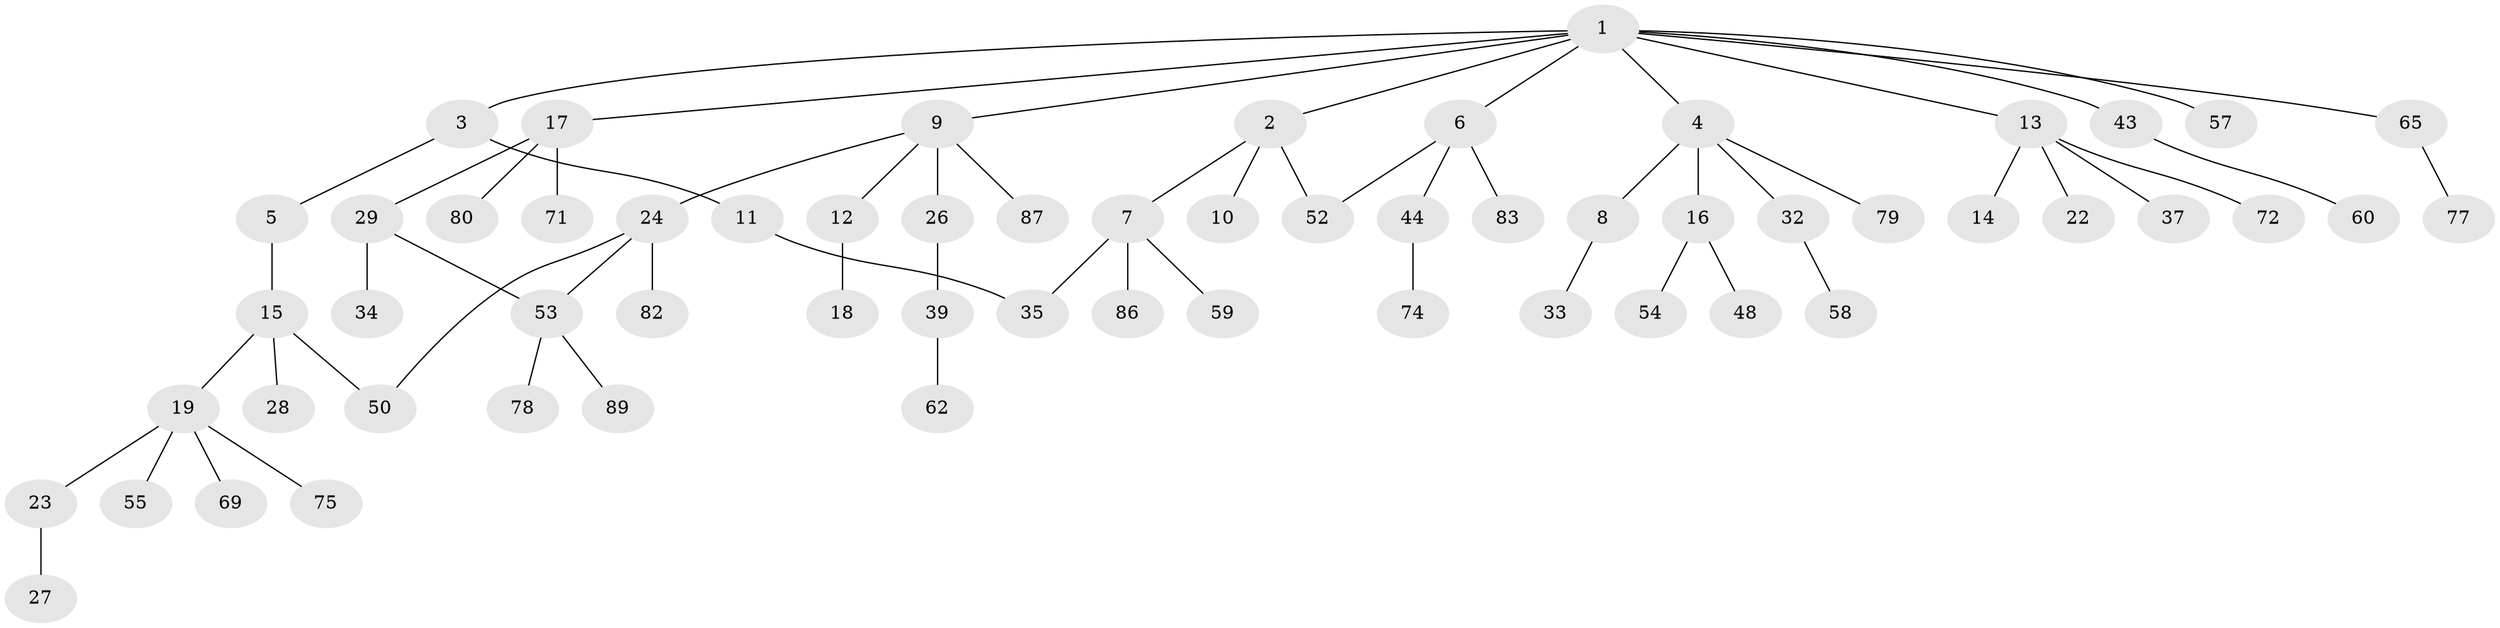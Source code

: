 // Generated by graph-tools (version 1.1) at 2025/51/02/27/25 19:51:37]
// undirected, 60 vertices, 63 edges
graph export_dot {
graph [start="1"]
  node [color=gray90,style=filled];
  1 [super="+42"];
  2 [super="+66"];
  3;
  4 [super="+30"];
  5;
  6 [super="+56"];
  7 [super="+49"];
  8 [super="+84"];
  9 [super="+20"];
  10;
  11 [super="+36"];
  12 [super="+41"];
  13 [super="+21"];
  14;
  15 [super="+88"];
  16 [super="+25"];
  17 [super="+31"];
  18;
  19 [super="+73"];
  22;
  23;
  24 [super="+63"];
  26 [super="+51"];
  27 [super="+85"];
  28 [super="+45"];
  29 [super="+40"];
  32 [super="+38"];
  33;
  34 [super="+46"];
  35 [super="+68"];
  37 [super="+76"];
  39;
  43 [super="+47"];
  44;
  48 [super="+61"];
  50;
  52;
  53 [super="+64"];
  54 [super="+81"];
  55;
  57;
  58;
  59;
  60;
  62 [super="+67"];
  65 [super="+70"];
  69;
  71;
  72;
  74;
  75;
  77;
  78;
  79;
  80;
  82;
  83;
  86;
  87;
  89;
  1 -- 2;
  1 -- 3;
  1 -- 4;
  1 -- 6;
  1 -- 9;
  1 -- 13;
  1 -- 17;
  1 -- 65;
  1 -- 43;
  1 -- 57;
  2 -- 7;
  2 -- 10;
  2 -- 52;
  3 -- 5;
  3 -- 11;
  4 -- 8;
  4 -- 16;
  4 -- 32;
  4 -- 79;
  5 -- 15;
  6 -- 44;
  6 -- 83;
  6 -- 52;
  7 -- 35;
  7 -- 59;
  7 -- 86;
  8 -- 33;
  9 -- 12;
  9 -- 24;
  9 -- 26;
  9 -- 87;
  11 -- 35;
  12 -- 18;
  13 -- 14;
  13 -- 22;
  13 -- 72;
  13 -- 37;
  15 -- 19;
  15 -- 28;
  15 -- 50;
  16 -- 48;
  16 -- 54;
  17 -- 29;
  17 -- 71;
  17 -- 80;
  19 -- 23;
  19 -- 55;
  19 -- 69;
  19 -- 75;
  23 -- 27;
  24 -- 50;
  24 -- 82;
  24 -- 53;
  26 -- 39;
  29 -- 34;
  29 -- 53;
  32 -- 58;
  39 -- 62;
  43 -- 60;
  44 -- 74;
  53 -- 78;
  53 -- 89;
  65 -- 77;
}
